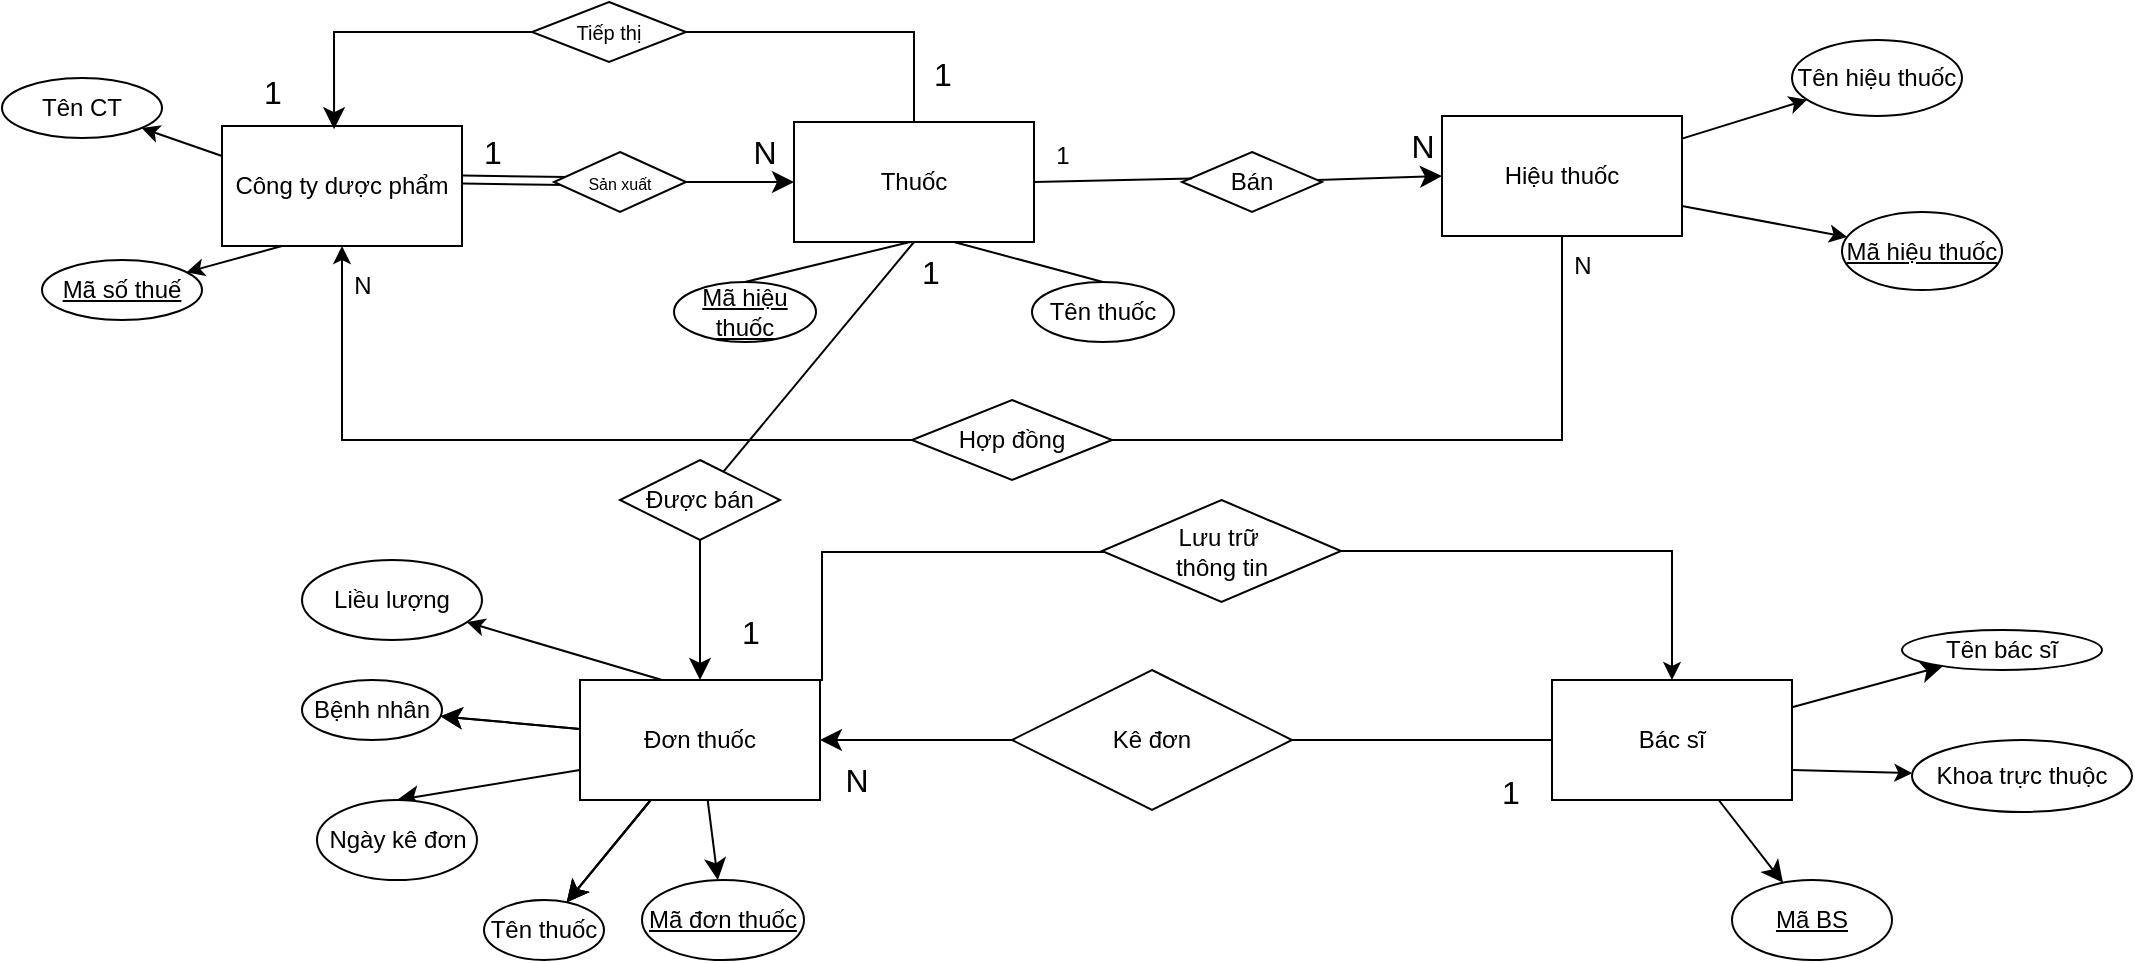 <mxfile version="26.0.5">
  <diagram name="Trang-1" id="7et00IJPyykRwGStqNOX">
    <mxGraphModel dx="954" dy="558" grid="1" gridSize="10" guides="1" tooltips="1" connect="1" arrows="1" fold="1" page="1" pageScale="1" pageWidth="1169" pageHeight="827" math="0" shadow="0">
      <root>
        <mxCell id="0" />
        <mxCell id="1" parent="0" />
        <mxCell id="Y5PChdRtXyHQ076jzOGp-1" value="&lt;font style=&quot;vertical-align: inherit;&quot;&gt;&lt;font style=&quot;vertical-align: inherit;&quot;&gt;Thuốc&lt;/font&gt;&lt;/font&gt;" style="rounded=0;whiteSpace=wrap;html=1;" parent="1" vertex="1">
          <mxGeometry x="406" y="91" width="120" height="60" as="geometry" />
        </mxCell>
        <mxCell id="6BF6SiY7DCmJ4KTNV9Y5-6" value="" style="rounded=0;orthogonalLoop=1;jettySize=auto;html=1;" parent="1" source="n2jmg5eNicGJN_R5McYE-2" target="6BF6SiY7DCmJ4KTNV9Y5-5" edge="1">
          <mxGeometry relative="1" as="geometry" />
        </mxCell>
        <mxCell id="n2jmg5eNicGJN_R5McYE-2" value="&lt;font style=&quot;vertical-align: inherit;&quot;&gt;&lt;font style=&quot;vertical-align: inherit;&quot;&gt;Hiệu thuốc&lt;/font&gt;&lt;/font&gt;" style="rounded=0;whiteSpace=wrap;html=1;" parent="1" vertex="1">
          <mxGeometry x="730" y="88" width="120" height="60" as="geometry" />
        </mxCell>
        <mxCell id="n2jmg5eNicGJN_R5McYE-4" value="&lt;font style=&quot;vertical-align: inherit;&quot;&gt;&lt;font style=&quot;vertical-align: inherit;&quot;&gt;Công ty dược phẩm&lt;/font&gt;&lt;/font&gt;" style="rounded=0;whiteSpace=wrap;html=1;" parent="1" vertex="1">
          <mxGeometry x="120" y="93" width="120" height="60" as="geometry" />
        </mxCell>
        <mxCell id="YLImaf5WuprA8U4HHsAZ-1" value="1" style="text;html=1;align=center;verticalAlign=middle;resizable=0;points=[];autosize=1;strokeColor=none;fillColor=none;fontSize=16;" parent="1" vertex="1">
          <mxGeometry x="240" y="91" width="30" height="30" as="geometry" />
        </mxCell>
        <mxCell id="YLImaf5WuprA8U4HHsAZ-2" value="N" style="text;html=1;align=center;verticalAlign=middle;resizable=0;points=[];autosize=1;strokeColor=none;fillColor=none;fontSize=16;" parent="1" vertex="1">
          <mxGeometry x="371" y="91" width="40" height="30" as="geometry" />
        </mxCell>
        <mxCell id="YLImaf5WuprA8U4HHsAZ-8" value="" style="endArrow=classic;html=1;rounded=0;fontSize=12;curved=1;exitX=1.003;exitY=0.445;exitDx=0;exitDy=0;shape=link;entryX=0.102;entryY=0.485;entryDx=0;entryDy=0;entryPerimeter=0;exitPerimeter=0;" parent="1" source="n2jmg5eNicGJN_R5McYE-4" target="YLImaf5WuprA8U4HHsAZ-6" edge="1">
          <mxGeometry width="50" height="50" relative="1" as="geometry">
            <mxPoint x="236" y="121" as="sourcePoint" />
            <mxPoint x="286" y="121" as="targetPoint" />
          </mxGeometry>
        </mxCell>
        <mxCell id="YLImaf5WuprA8U4HHsAZ-6" value="&lt;font style=&quot;vertical-align: inherit;&quot;&gt;&lt;font style=&quot;vertical-align: inherit; font-size: 8px;&quot;&gt;Sản xuất&lt;/font&gt;&lt;/font&gt;" style="rhombus;whiteSpace=wrap;html=1;" parent="1" vertex="1">
          <mxGeometry x="286" y="106" width="66" height="30" as="geometry" />
        </mxCell>
        <mxCell id="YLImaf5WuprA8U4HHsAZ-9" value="" style="endArrow=classic;html=1;rounded=0;fontSize=12;startSize=8;endSize=8;curved=1;entryX=0;entryY=0.5;entryDx=0;entryDy=0;" parent="1" target="Y5PChdRtXyHQ076jzOGp-1" edge="1">
          <mxGeometry width="50" height="50" relative="1" as="geometry">
            <mxPoint x="352" y="121" as="sourcePoint" />
            <mxPoint x="402" y="71" as="targetPoint" />
          </mxGeometry>
        </mxCell>
        <mxCell id="YLImaf5WuprA8U4HHsAZ-20" style="edgeStyle=orthogonalEdgeStyle;rounded=0;orthogonalLoop=1;jettySize=auto;html=1;entryX=0.467;entryY=0.027;entryDx=0;entryDy=0;fontSize=12;startSize=8;endSize=8;entryPerimeter=0;" parent="1" source="YLImaf5WuprA8U4HHsAZ-10" target="n2jmg5eNicGJN_R5McYE-4" edge="1">
          <mxGeometry relative="1" as="geometry">
            <mxPoint x="176" y="91" as="targetPoint" />
          </mxGeometry>
        </mxCell>
        <mxCell id="YLImaf5WuprA8U4HHsAZ-10" value="&lt;span style=&quot;font-size: 10px;&quot;&gt;Tiếp thị&lt;/span&gt;" style="rhombus;whiteSpace=wrap;html=1;rounded=0;" parent="1" vertex="1">
          <mxGeometry x="275" y="31" width="77" height="30" as="geometry" />
        </mxCell>
        <mxCell id="YLImaf5WuprA8U4HHsAZ-19" value="" style="endArrow=none;html=1;rounded=0;fontSize=12;startSize=8;endSize=8;entryX=0.5;entryY=0;entryDx=0;entryDy=0;exitX=1;exitY=0.5;exitDx=0;exitDy=0;edgeStyle=orthogonalEdgeStyle;" parent="1" source="YLImaf5WuprA8U4HHsAZ-10" target="Y5PChdRtXyHQ076jzOGp-1" edge="1">
          <mxGeometry width="50" height="50" relative="1" as="geometry">
            <mxPoint x="352" y="46" as="sourcePoint" />
            <mxPoint x="451" y="1" as="targetPoint" />
          </mxGeometry>
        </mxCell>
        <mxCell id="YLImaf5WuprA8U4HHsAZ-21" value="1" style="text;html=1;align=center;verticalAlign=middle;resizable=0;points=[];autosize=1;strokeColor=none;fillColor=none;fontSize=16;" parent="1" vertex="1">
          <mxGeometry x="465" y="52" width="30" height="30" as="geometry" />
        </mxCell>
        <mxCell id="YLImaf5WuprA8U4HHsAZ-22" value="1" style="text;html=1;align=center;verticalAlign=middle;resizable=0;points=[];autosize=1;strokeColor=none;fillColor=none;fontSize=16;" parent="1" vertex="1">
          <mxGeometry x="130" y="61" width="30" height="30" as="geometry" />
        </mxCell>
        <mxCell id="YLImaf5WuprA8U4HHsAZ-50" style="edgeStyle=none;curved=1;rounded=0;orthogonalLoop=1;jettySize=auto;html=1;entryX=0;entryY=0.5;entryDx=0;entryDy=0;fontSize=12;startSize=8;endSize=8;" parent="1" source="YLImaf5WuprA8U4HHsAZ-23" target="n2jmg5eNicGJN_R5McYE-2" edge="1">
          <mxGeometry relative="1" as="geometry" />
        </mxCell>
        <mxCell id="YLImaf5WuprA8U4HHsAZ-23" value="Bán" style="rhombus;whiteSpace=wrap;html=1;" parent="1" vertex="1">
          <mxGeometry x="600" y="106" width="70" height="30" as="geometry" />
        </mxCell>
        <mxCell id="YLImaf5WuprA8U4HHsAZ-24" value="" style="endArrow=none;html=1;rounded=0;fontSize=12;startSize=8;endSize=8;entryX=0.071;entryY=0.442;entryDx=0;entryDy=0;entryPerimeter=0;exitX=1;exitY=0.5;exitDx=0;exitDy=0;" parent="1" source="Y5PChdRtXyHQ076jzOGp-1" target="YLImaf5WuprA8U4HHsAZ-23" edge="1">
          <mxGeometry width="50" height="50" relative="1" as="geometry">
            <mxPoint x="420" y="121" as="sourcePoint" />
            <mxPoint x="550" y="122" as="targetPoint" />
          </mxGeometry>
        </mxCell>
        <mxCell id="YLImaf5WuprA8U4HHsAZ-27" value="N" style="text;html=1;align=center;verticalAlign=middle;resizable=0;points=[];autosize=1;strokeColor=none;fillColor=none;fontSize=16;" parent="1" vertex="1">
          <mxGeometry x="700" y="88" width="40" height="30" as="geometry" />
        </mxCell>
        <mxCell id="YLImaf5WuprA8U4HHsAZ-28" value="&lt;u&gt;Mã hiệu thuốc&lt;/u&gt;" style="ellipse;whiteSpace=wrap;html=1;" parent="1" vertex="1">
          <mxGeometry x="346" y="171" width="71" height="30" as="geometry" />
        </mxCell>
        <mxCell id="YLImaf5WuprA8U4HHsAZ-29" value="Tên thuốc" style="ellipse;whiteSpace=wrap;html=1;" parent="1" vertex="1">
          <mxGeometry x="525" y="171" width="71" height="30" as="geometry" />
        </mxCell>
        <mxCell id="YLImaf5WuprA8U4HHsAZ-30" value="" style="endArrow=none;html=1;rounded=0;fontSize=12;startSize=8;endSize=8;curved=1;exitX=0.5;exitY=0;exitDx=0;exitDy=0;" parent="1" source="YLImaf5WuprA8U4HHsAZ-28" edge="1">
          <mxGeometry width="50" height="50" relative="1" as="geometry">
            <mxPoint x="414" y="201" as="sourcePoint" />
            <mxPoint x="464" y="151" as="targetPoint" />
          </mxGeometry>
        </mxCell>
        <mxCell id="YLImaf5WuprA8U4HHsAZ-31" value="" style="endArrow=none;html=1;rounded=0;fontSize=12;startSize=8;endSize=8;curved=1;exitX=0.5;exitY=0;exitDx=0;exitDy=0;" parent="1" source="YLImaf5WuprA8U4HHsAZ-29" edge="1">
          <mxGeometry width="50" height="50" relative="1" as="geometry">
            <mxPoint x="441" y="201" as="sourcePoint" />
            <mxPoint x="486" y="151" as="targetPoint" />
          </mxGeometry>
        </mxCell>
        <mxCell id="YLImaf5WuprA8U4HHsAZ-35" value="" style="endArrow=none;html=1;rounded=0;fontSize=12;startSize=8;endSize=8;curved=1;exitX=0.5;exitY=1;exitDx=0;exitDy=0;" parent="1" source="Y5PChdRtXyHQ076jzOGp-1" target="YLImaf5WuprA8U4HHsAZ-36" edge="1">
          <mxGeometry width="50" height="50" relative="1" as="geometry">
            <mxPoint x="476" y="231" as="sourcePoint" />
            <mxPoint x="476" y="151" as="targetPoint" />
          </mxGeometry>
        </mxCell>
        <mxCell id="YLImaf5WuprA8U4HHsAZ-38" value="" style="edgeStyle=none;curved=1;rounded=0;orthogonalLoop=1;jettySize=auto;html=1;fontSize=12;startSize=8;endSize=8;" parent="1" source="YLImaf5WuprA8U4HHsAZ-36" target="YLImaf5WuprA8U4HHsAZ-37" edge="1">
          <mxGeometry relative="1" as="geometry" />
        </mxCell>
        <mxCell id="YLImaf5WuprA8U4HHsAZ-36" value="Được bán" style="rhombus;whiteSpace=wrap;html=1;" parent="1" vertex="1">
          <mxGeometry x="319" y="260" width="80" height="40" as="geometry" />
        </mxCell>
        <mxCell id="YLImaf5WuprA8U4HHsAZ-40" value="" style="edgeStyle=none;curved=1;rounded=0;orthogonalLoop=1;jettySize=auto;html=1;fontSize=12;startSize=8;endSize=8;" parent="1" source="YLImaf5WuprA8U4HHsAZ-37" target="YLImaf5WuprA8U4HHsAZ-39" edge="1">
          <mxGeometry relative="1" as="geometry" />
        </mxCell>
        <mxCell id="YLImaf5WuprA8U4HHsAZ-42" value="" style="edgeStyle=none;curved=1;rounded=0;orthogonalLoop=1;jettySize=auto;html=1;fontSize=12;startSize=8;endSize=8;" parent="1" source="YLImaf5WuprA8U4HHsAZ-37" target="YLImaf5WuprA8U4HHsAZ-39" edge="1">
          <mxGeometry relative="1" as="geometry" />
        </mxCell>
        <mxCell id="YLImaf5WuprA8U4HHsAZ-46" value="" style="edgeStyle=none;curved=1;rounded=0;orthogonalLoop=1;jettySize=auto;html=1;fontSize=12;startSize=8;endSize=8;" parent="1" source="YLImaf5WuprA8U4HHsAZ-37" target="YLImaf5WuprA8U4HHsAZ-45" edge="1">
          <mxGeometry relative="1" as="geometry" />
        </mxCell>
        <mxCell id="YLImaf5WuprA8U4HHsAZ-47" value="" style="edgeStyle=none;curved=1;rounded=0;orthogonalLoop=1;jettySize=auto;html=1;fontSize=12;startSize=8;endSize=8;" parent="1" source="YLImaf5WuprA8U4HHsAZ-37" target="YLImaf5WuprA8U4HHsAZ-45" edge="1">
          <mxGeometry relative="1" as="geometry" />
        </mxCell>
        <mxCell id="YLImaf5WuprA8U4HHsAZ-49" value="" style="edgeStyle=none;curved=1;rounded=0;orthogonalLoop=1;jettySize=auto;html=1;fontSize=12;startSize=8;endSize=8;exitX=0;exitY=0.75;exitDx=0;exitDy=0;entryX=0.5;entryY=0;entryDx=0;entryDy=0;" parent="1" source="YLImaf5WuprA8U4HHsAZ-37" target="YLImaf5WuprA8U4HHsAZ-48" edge="1">
          <mxGeometry relative="1" as="geometry">
            <mxPoint x="299" y="410" as="sourcePoint" />
            <mxPoint x="221" y="456" as="targetPoint" />
          </mxGeometry>
        </mxCell>
        <mxCell id="YLImaf5WuprA8U4HHsAZ-53" value="" style="edgeStyle=none;curved=1;rounded=0;orthogonalLoop=1;jettySize=auto;html=1;fontSize=12;startSize=8;endSize=8;" parent="1" source="YLImaf5WuprA8U4HHsAZ-37" target="YLImaf5WuprA8U4HHsAZ-52" edge="1">
          <mxGeometry relative="1" as="geometry" />
        </mxCell>
        <mxCell id="YLImaf5WuprA8U4HHsAZ-54" value="" style="edgeStyle=none;curved=1;rounded=0;orthogonalLoop=1;jettySize=auto;html=1;fontSize=12;startSize=8;endSize=8;" parent="1" source="YLImaf5WuprA8U4HHsAZ-37" target="YLImaf5WuprA8U4HHsAZ-39" edge="1">
          <mxGeometry relative="1" as="geometry" />
        </mxCell>
        <mxCell id="YLImaf5WuprA8U4HHsAZ-37" value="Đơn thuốc" style="whiteSpace=wrap;html=1;" parent="1" vertex="1">
          <mxGeometry x="299" y="370" width="120" height="60" as="geometry" />
        </mxCell>
        <mxCell id="YLImaf5WuprA8U4HHsAZ-39" value="Tên thuốc" style="ellipse;whiteSpace=wrap;html=1;" parent="1" vertex="1">
          <mxGeometry x="251" y="480" width="60" height="30" as="geometry" />
        </mxCell>
        <mxCell id="YLImaf5WuprA8U4HHsAZ-45" value="Bệnh nhân" style="ellipse;whiteSpace=wrap;html=1;" parent="1" vertex="1">
          <mxGeometry x="160" y="370" width="70" height="30" as="geometry" />
        </mxCell>
        <mxCell id="YLImaf5WuprA8U4HHsAZ-48" value="Ngày kê đơn" style="ellipse;whiteSpace=wrap;html=1;" parent="1" vertex="1">
          <mxGeometry x="167.5" y="430" width="80" height="40" as="geometry" />
        </mxCell>
        <mxCell id="YLImaf5WuprA8U4HHsAZ-52" value="&lt;u&gt;Mã đơn thuốc&lt;/u&gt;" style="ellipse;whiteSpace=wrap;html=1;" parent="1" vertex="1">
          <mxGeometry x="330" y="470" width="81" height="40" as="geometry" />
        </mxCell>
        <mxCell id="YLImaf5WuprA8U4HHsAZ-55" value="" style="endArrow=none;html=1;rounded=0;fontSize=12;startSize=8;endSize=8;curved=1;entryX=0;entryY=0.5;entryDx=0;entryDy=0;exitX=1;exitY=0.5;exitDx=0;exitDy=0;" parent="1" source="YLImaf5WuprA8U4HHsAZ-56" target="YLImaf5WuprA8U4HHsAZ-57" edge="1">
          <mxGeometry width="50" height="50" relative="1" as="geometry">
            <mxPoint x="420" y="400" as="sourcePoint" />
            <mxPoint x="530" y="400" as="targetPoint" />
          </mxGeometry>
        </mxCell>
        <mxCell id="YLImaf5WuprA8U4HHsAZ-58" value="" style="edgeStyle=none;curved=1;rounded=0;orthogonalLoop=1;jettySize=auto;html=1;fontSize=12;startSize=8;endSize=8;entryX=1;entryY=0.5;entryDx=0;entryDy=0;" parent="1" source="YLImaf5WuprA8U4HHsAZ-56" target="YLImaf5WuprA8U4HHsAZ-37" edge="1">
          <mxGeometry relative="1" as="geometry">
            <mxPoint x="440" y="360" as="targetPoint" />
          </mxGeometry>
        </mxCell>
        <mxCell id="YLImaf5WuprA8U4HHsAZ-56" value="Kê đơn" style="rhombus;whiteSpace=wrap;html=1;" parent="1" vertex="1">
          <mxGeometry x="515" y="365" width="140" height="70" as="geometry" />
        </mxCell>
        <mxCell id="YLImaf5WuprA8U4HHsAZ-60" value="" style="edgeStyle=none;curved=1;rounded=0;orthogonalLoop=1;jettySize=auto;html=1;fontSize=12;startSize=8;endSize=8;" parent="1" source="YLImaf5WuprA8U4HHsAZ-57" target="YLImaf5WuprA8U4HHsAZ-59" edge="1">
          <mxGeometry relative="1" as="geometry" />
        </mxCell>
        <mxCell id="YLImaf5WuprA8U4HHsAZ-62" value="" style="edgeStyle=none;curved=1;rounded=0;orthogonalLoop=1;jettySize=auto;html=1;fontSize=12;startSize=8;endSize=8;" parent="1" source="YLImaf5WuprA8U4HHsAZ-57" target="YLImaf5WuprA8U4HHsAZ-61" edge="1">
          <mxGeometry relative="1" as="geometry" />
        </mxCell>
        <mxCell id="YLImaf5WuprA8U4HHsAZ-57" value="Bác sĩ" style="whiteSpace=wrap;html=1;" parent="1" vertex="1">
          <mxGeometry x="785" y="370" width="120" height="60" as="geometry" />
        </mxCell>
        <mxCell id="YLImaf5WuprA8U4HHsAZ-59" value="&lt;font style=&quot;vertical-align: inherit;&quot;&gt;&lt;font style=&quot;vertical-align: inherit;&quot;&gt;Tên bác sĩ&lt;/font&gt;&lt;/font&gt;" style="ellipse;whiteSpace=wrap;html=1;" parent="1" vertex="1">
          <mxGeometry x="960" y="345" width="100" height="20" as="geometry" />
        </mxCell>
        <mxCell id="YLImaf5WuprA8U4HHsAZ-61" value="&lt;u&gt;&lt;font style=&quot;vertical-align: inherit;&quot;&gt;&lt;font style=&quot;vertical-align: inherit;&quot;&gt;Mã BS&lt;/font&gt;&lt;/font&gt;&lt;/u&gt;" style="ellipse;whiteSpace=wrap;html=1;" parent="1" vertex="1">
          <mxGeometry x="875" y="470" width="80" height="40" as="geometry" />
        </mxCell>
        <mxCell id="YLImaf5WuprA8U4HHsAZ-64" value="" style="endArrow=none;html=1;rounded=0;fontSize=12;startSize=8;endSize=8;edgeStyle=orthogonalEdgeStyle;exitX=1;exitY=0;exitDx=0;exitDy=0;" parent="1" source="YLImaf5WuprA8U4HHsAZ-37" target="YLImaf5WuprA8U4HHsAZ-65" edge="1">
          <mxGeometry width="50" height="50" relative="1" as="geometry">
            <mxPoint x="420" y="370" as="sourcePoint" />
            <mxPoint x="540" y="330" as="targetPoint" />
            <Array as="points">
              <mxPoint x="420" y="370" />
              <mxPoint x="420" y="306" />
            </Array>
          </mxGeometry>
        </mxCell>
        <mxCell id="6BF6SiY7DCmJ4KTNV9Y5-9" style="edgeStyle=orthogonalEdgeStyle;rounded=0;orthogonalLoop=1;jettySize=auto;html=1;" parent="1" source="YLImaf5WuprA8U4HHsAZ-65" target="YLImaf5WuprA8U4HHsAZ-57" edge="1">
          <mxGeometry relative="1" as="geometry" />
        </mxCell>
        <mxCell id="YLImaf5WuprA8U4HHsAZ-65" value="Lưu trữ&amp;nbsp;&lt;br&gt;thông tin" style="rhombus;whiteSpace=wrap;html=1;" parent="1" vertex="1">
          <mxGeometry x="560" y="280" width="119.5" height="51" as="geometry" />
        </mxCell>
        <mxCell id="YLImaf5WuprA8U4HHsAZ-67" value="1" style="text;html=1;align=center;verticalAlign=middle;resizable=0;points=[];autosize=1;strokeColor=none;fillColor=none;fontSize=16;" parent="1" vertex="1">
          <mxGeometry x="459" y="151" width="30" height="30" as="geometry" />
        </mxCell>
        <mxCell id="YLImaf5WuprA8U4HHsAZ-68" value="1" style="text;html=1;align=center;verticalAlign=middle;resizable=0;points=[];autosize=1;strokeColor=none;fillColor=none;fontSize=16;" parent="1" vertex="1">
          <mxGeometry x="369" y="331" width="30" height="30" as="geometry" />
        </mxCell>
        <mxCell id="YLImaf5WuprA8U4HHsAZ-69" value="1" style="text;html=1;align=center;verticalAlign=middle;resizable=0;points=[];autosize=1;strokeColor=none;fillColor=none;fontSize=16;" parent="1" vertex="1">
          <mxGeometry x="749" y="411" width="30" height="30" as="geometry" />
        </mxCell>
        <mxCell id="YLImaf5WuprA8U4HHsAZ-70" value="N" style="text;html=1;align=center;verticalAlign=middle;resizable=0;points=[];autosize=1;strokeColor=none;fillColor=none;fontSize=16;" parent="1" vertex="1">
          <mxGeometry x="417" y="405" width="40" height="30" as="geometry" />
        </mxCell>
        <mxCell id="6BF6SiY7DCmJ4KTNV9Y5-1" value="" style="endArrow=classic;html=1;rounded=0;exitX=0.25;exitY=1;exitDx=0;exitDy=0;" parent="1" source="n2jmg5eNicGJN_R5McYE-4" target="6BF6SiY7DCmJ4KTNV9Y5-2" edge="1">
          <mxGeometry width="50" height="50" relative="1" as="geometry">
            <mxPoint x="80" y="220" as="sourcePoint" />
            <mxPoint x="130" y="170" as="targetPoint" />
          </mxGeometry>
        </mxCell>
        <mxCell id="6BF6SiY7DCmJ4KTNV9Y5-2" value="&lt;u&gt;&lt;font style=&quot;vertical-align: inherit;&quot;&gt;&lt;font style=&quot;vertical-align: inherit;&quot;&gt;Mã số thuế&lt;/font&gt;&lt;/font&gt;&lt;/u&gt;" style="ellipse;whiteSpace=wrap;html=1;" parent="1" vertex="1">
          <mxGeometry x="30" y="160" width="80" height="30" as="geometry" />
        </mxCell>
        <mxCell id="6BF6SiY7DCmJ4KTNV9Y5-3" value="" style="endArrow=classic;html=1;rounded=0;exitX=0;exitY=0.25;exitDx=0;exitDy=0;" parent="1" source="n2jmg5eNicGJN_R5McYE-4" target="6BF6SiY7DCmJ4KTNV9Y5-4" edge="1">
          <mxGeometry width="50" height="50" relative="1" as="geometry">
            <mxPoint x="80" y="220" as="sourcePoint" />
            <mxPoint x="230" y="180" as="targetPoint" />
          </mxGeometry>
        </mxCell>
        <mxCell id="6BF6SiY7DCmJ4KTNV9Y5-4" value="&lt;font style=&quot;vertical-align: inherit;&quot;&gt;&lt;font style=&quot;vertical-align: inherit;&quot;&gt;Tên CT&lt;/font&gt;&lt;/font&gt;" style="ellipse;whiteSpace=wrap;html=1;" parent="1" vertex="1">
          <mxGeometry x="10" y="69" width="80" height="30" as="geometry" />
        </mxCell>
        <mxCell id="6BF6SiY7DCmJ4KTNV9Y5-5" value="&lt;font style=&quot;vertical-align: inherit;&quot;&gt;&lt;font style=&quot;vertical-align: inherit;&quot;&gt;Tên hiệu thuốc&lt;/font&gt;&lt;/font&gt;" style="ellipse;whiteSpace=wrap;html=1;rounded=0;" parent="1" vertex="1">
          <mxGeometry x="905" y="50" width="85" height="38" as="geometry" />
        </mxCell>
        <mxCell id="6BF6SiY7DCmJ4KTNV9Y5-7" value="" style="endArrow=classic;html=1;rounded=0;exitX=1;exitY=0.75;exitDx=0;exitDy=0;" parent="1" source="n2jmg5eNicGJN_R5McYE-2" target="6BF6SiY7DCmJ4KTNV9Y5-8" edge="1">
          <mxGeometry width="50" height="50" relative="1" as="geometry">
            <mxPoint x="933.58" y="130.98" as="sourcePoint" />
            <mxPoint x="970" y="150" as="targetPoint" />
          </mxGeometry>
        </mxCell>
        <mxCell id="6BF6SiY7DCmJ4KTNV9Y5-8" value="&lt;font style=&quot;vertical-align: inherit;&quot;&gt;&lt;font style=&quot;vertical-align: inherit;&quot;&gt;&lt;u&gt;Mã hiệu thuốc&lt;/u&gt;&lt;/font&gt;&lt;/font&gt;" style="ellipse;whiteSpace=wrap;html=1;" parent="1" vertex="1">
          <mxGeometry x="930" y="136" width="80" height="39" as="geometry" />
        </mxCell>
        <mxCell id="6BF6SiY7DCmJ4KTNV9Y5-15" style="edgeStyle=orthogonalEdgeStyle;rounded=0;orthogonalLoop=1;jettySize=auto;html=1;entryX=0.5;entryY=1;entryDx=0;entryDy=0;" parent="1" source="6BF6SiY7DCmJ4KTNV9Y5-12" target="n2jmg5eNicGJN_R5McYE-4" edge="1">
          <mxGeometry relative="1" as="geometry" />
        </mxCell>
        <mxCell id="6BF6SiY7DCmJ4KTNV9Y5-12" value="&lt;font style=&quot;vertical-align: inherit;&quot;&gt;&lt;font style=&quot;vertical-align: inherit;&quot;&gt;&lt;font style=&quot;vertical-align: inherit;&quot;&gt;&lt;font style=&quot;vertical-align: inherit;&quot;&gt;Hợp đồng&lt;/font&gt;&lt;/font&gt;&lt;/font&gt;&lt;/font&gt;" style="rhombus;whiteSpace=wrap;html=1;" parent="1" vertex="1">
          <mxGeometry x="465" y="230" width="100" height="40" as="geometry" />
        </mxCell>
        <mxCell id="6BF6SiY7DCmJ4KTNV9Y5-14" value="" style="endArrow=none;html=1;rounded=0;entryX=0.5;entryY=1;entryDx=0;entryDy=0;edgeStyle=orthogonalEdgeStyle;exitX=1;exitY=0.5;exitDx=0;exitDy=0;" parent="1" source="6BF6SiY7DCmJ4KTNV9Y5-12" target="n2jmg5eNicGJN_R5McYE-2" edge="1">
          <mxGeometry width="50" height="50" relative="1" as="geometry">
            <mxPoint x="800" y="250" as="sourcePoint" />
            <mxPoint x="540" y="153" as="targetPoint" />
          </mxGeometry>
        </mxCell>
        <mxCell id="6BF6SiY7DCmJ4KTNV9Y5-16" value="N" style="text;html=1;align=center;verticalAlign=middle;resizable=0;points=[];autosize=1;strokeColor=none;fillColor=none;" parent="1" vertex="1">
          <mxGeometry x="175" y="158" width="30" height="30" as="geometry" />
        </mxCell>
        <mxCell id="6BF6SiY7DCmJ4KTNV9Y5-17" value="1" style="text;html=1;align=center;verticalAlign=middle;resizable=0;points=[];autosize=1;strokeColor=none;fillColor=none;" parent="1" vertex="1">
          <mxGeometry x="525" y="93" width="30" height="30" as="geometry" />
        </mxCell>
        <mxCell id="6BF6SiY7DCmJ4KTNV9Y5-18" value="" style="endArrow=classic;html=1;rounded=0;exitX=1;exitY=0.75;exitDx=0;exitDy=0;" parent="1" source="YLImaf5WuprA8U4HHsAZ-57" target="6BF6SiY7DCmJ4KTNV9Y5-19" edge="1">
          <mxGeometry width="50" height="50" relative="1" as="geometry">
            <mxPoint x="940" y="461" as="sourcePoint" />
            <mxPoint x="950" y="430" as="targetPoint" />
          </mxGeometry>
        </mxCell>
        <mxCell id="6BF6SiY7DCmJ4KTNV9Y5-19" value="&lt;font style=&quot;vertical-align: inherit;&quot;&gt;&lt;font style=&quot;vertical-align: inherit;&quot;&gt;Khoa trực thuộc&lt;/font&gt;&lt;/font&gt;" style="ellipse;whiteSpace=wrap;html=1;" parent="1" vertex="1">
          <mxGeometry x="965" y="400" width="110" height="36" as="geometry" />
        </mxCell>
        <mxCell id="6BF6SiY7DCmJ4KTNV9Y5-21" value="" style="endArrow=classic;html=1;rounded=0;" parent="1" target="6BF6SiY7DCmJ4KTNV9Y5-22" edge="1">
          <mxGeometry width="50" height="50" relative="1" as="geometry">
            <mxPoint x="340" y="370" as="sourcePoint" />
            <mxPoint x="260" y="330" as="targetPoint" />
          </mxGeometry>
        </mxCell>
        <mxCell id="6BF6SiY7DCmJ4KTNV9Y5-22" value="&lt;font style=&quot;vertical-align: inherit;&quot;&gt;&lt;font style=&quot;vertical-align: inherit;&quot;&gt;Liều lượng&lt;/font&gt;&lt;/font&gt;" style="ellipse;whiteSpace=wrap;html=1;" parent="1" vertex="1">
          <mxGeometry x="160" y="310" width="90" height="40" as="geometry" />
        </mxCell>
        <mxCell id="6BF6SiY7DCmJ4KTNV9Y5-23" value="N" style="text;html=1;align=center;verticalAlign=middle;resizable=0;points=[];autosize=1;strokeColor=none;fillColor=none;" parent="1" vertex="1">
          <mxGeometry x="785" y="148" width="30" height="30" as="geometry" />
        </mxCell>
      </root>
    </mxGraphModel>
  </diagram>
</mxfile>

